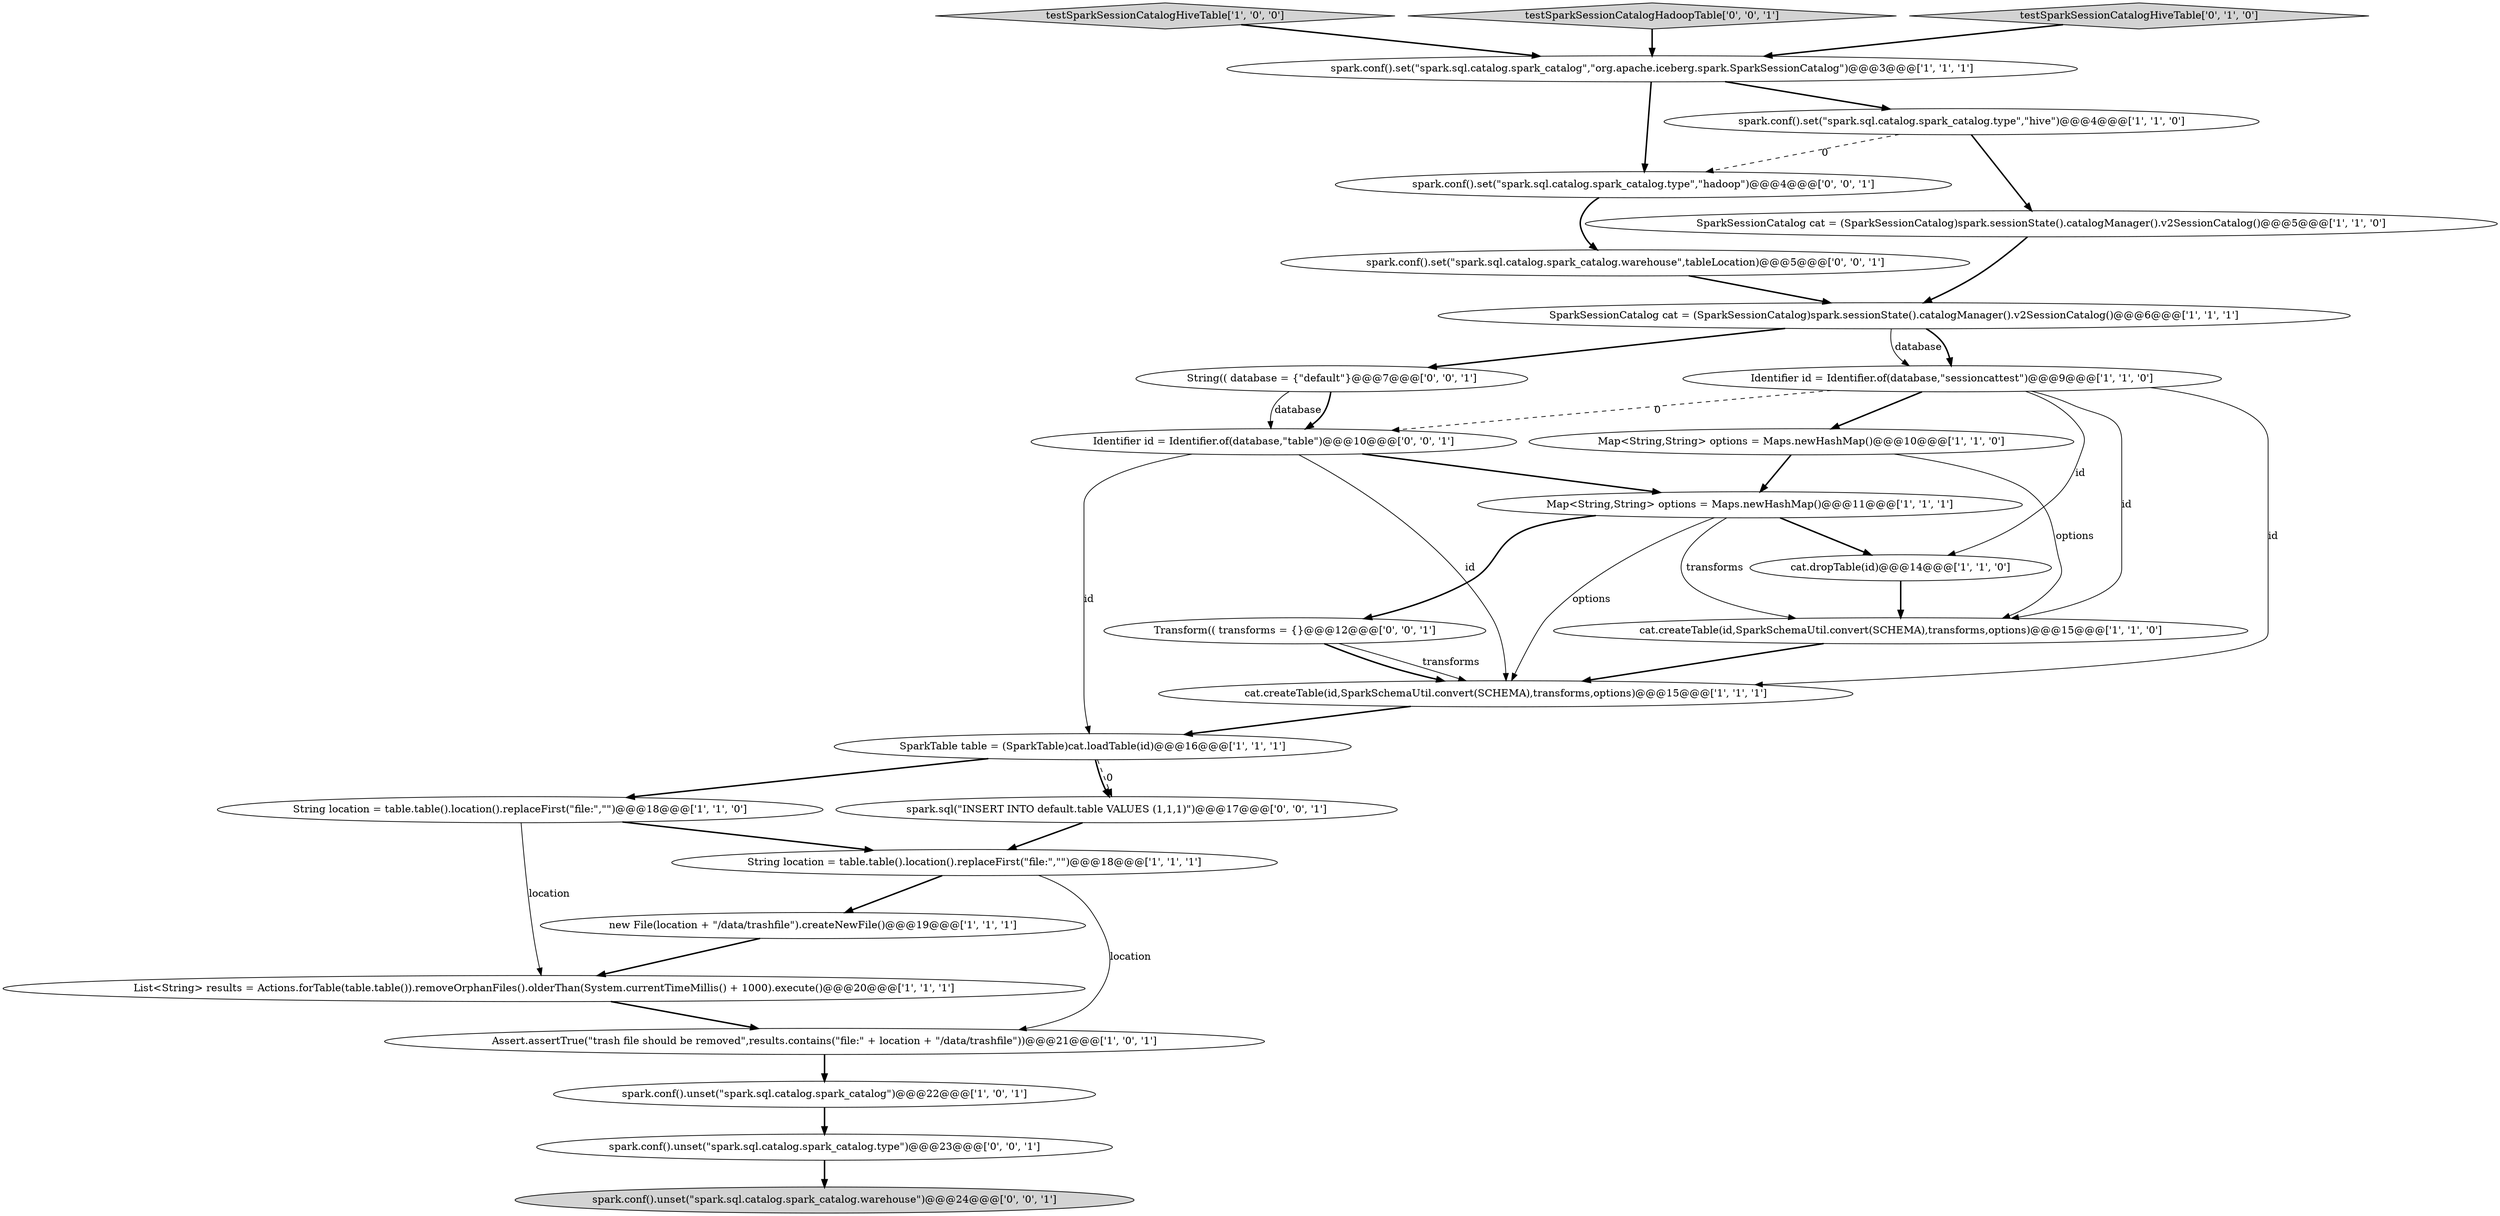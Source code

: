 digraph {
22 [style = filled, label = "spark.conf().set(\"spark.sql.catalog.spark_catalog.type\",\"hadoop\")@@@4@@@['0', '0', '1']", fillcolor = white, shape = ellipse image = "AAA0AAABBB3BBB"];
27 [style = filled, label = "spark.conf().set(\"spark.sql.catalog.spark_catalog.warehouse\",tableLocation)@@@5@@@['0', '0', '1']", fillcolor = white, shape = ellipse image = "AAA0AAABBB3BBB"];
10 [style = filled, label = "List<String> results = Actions.forTable(table.table()).removeOrphanFiles().olderThan(System.currentTimeMillis() + 1000).execute()@@@20@@@['1', '1', '1']", fillcolor = white, shape = ellipse image = "AAA0AAABBB1BBB"];
17 [style = filled, label = "spark.conf().unset(\"spark.sql.catalog.spark_catalog\")@@@22@@@['1', '0', '1']", fillcolor = white, shape = ellipse image = "AAA0AAABBB1BBB"];
7 [style = filled, label = "Map<String,String> options = Maps.newHashMap()@@@11@@@['1', '1', '1']", fillcolor = white, shape = ellipse image = "AAA0AAABBB1BBB"];
8 [style = filled, label = "SparkSessionCatalog cat = (SparkSessionCatalog)spark.sessionState().catalogManager().v2SessionCatalog()@@@5@@@['1', '1', '0']", fillcolor = white, shape = ellipse image = "AAA0AAABBB1BBB"];
21 [style = filled, label = "String(( database = {\"default\"}@@@7@@@['0', '0', '1']", fillcolor = white, shape = ellipse image = "AAA0AAABBB3BBB"];
11 [style = filled, label = "cat.createTable(id,SparkSchemaUtil.convert(SCHEMA),transforms,options)@@@15@@@['1', '1', '1']", fillcolor = white, shape = ellipse image = "AAA0AAABBB1BBB"];
1 [style = filled, label = "spark.conf().set(\"spark.sql.catalog.spark_catalog\",\"org.apache.iceberg.spark.SparkSessionCatalog\")@@@3@@@['1', '1', '1']", fillcolor = white, shape = ellipse image = "AAA0AAABBB1BBB"];
23 [style = filled, label = "Identifier id = Identifier.of(database,\"table\")@@@10@@@['0', '0', '1']", fillcolor = white, shape = ellipse image = "AAA0AAABBB3BBB"];
2 [style = filled, label = "Identifier id = Identifier.of(database,\"sessioncattest\")@@@9@@@['1', '1', '0']", fillcolor = white, shape = ellipse image = "AAA0AAABBB1BBB"];
5 [style = filled, label = "String location = table.table().location().replaceFirst(\"file:\",\"\")@@@18@@@['1', '1', '1']", fillcolor = white, shape = ellipse image = "AAA0AAABBB1BBB"];
26 [style = filled, label = "spark.sql(\"INSERT INTO default.table VALUES (1,1,1)\")@@@17@@@['0', '0', '1']", fillcolor = white, shape = ellipse image = "AAA0AAABBB3BBB"];
25 [style = filled, label = "spark.conf().unset(\"spark.sql.catalog.spark_catalog.type\")@@@23@@@['0', '0', '1']", fillcolor = white, shape = ellipse image = "AAA0AAABBB3BBB"];
4 [style = filled, label = "cat.dropTable(id)@@@14@@@['1', '1', '0']", fillcolor = white, shape = ellipse image = "AAA0AAABBB1BBB"];
19 [style = filled, label = "spark.conf().unset(\"spark.sql.catalog.spark_catalog.warehouse\")@@@24@@@['0', '0', '1']", fillcolor = lightgray, shape = ellipse image = "AAA0AAABBB3BBB"];
24 [style = filled, label = "Transform(( transforms = {}@@@12@@@['0', '0', '1']", fillcolor = white, shape = ellipse image = "AAA0AAABBB3BBB"];
3 [style = filled, label = "testSparkSessionCatalogHiveTable['1', '0', '0']", fillcolor = lightgray, shape = diamond image = "AAA0AAABBB1BBB"];
9 [style = filled, label = "Map<String,String> options = Maps.newHashMap()@@@10@@@['1', '1', '0']", fillcolor = white, shape = ellipse image = "AAA0AAABBB1BBB"];
16 [style = filled, label = "String location = table.table().location().replaceFirst(\"file:\",\"\")@@@18@@@['1', '1', '0']", fillcolor = white, shape = ellipse image = "AAA0AAABBB1BBB"];
12 [style = filled, label = "new File(location + \"/data/trashfile\").createNewFile()@@@19@@@['1', '1', '1']", fillcolor = white, shape = ellipse image = "AAA0AAABBB1BBB"];
15 [style = filled, label = "Assert.assertTrue(\"trash file should be removed\",results.contains(\"file:\" + location + \"/data/trashfile\"))@@@21@@@['1', '0', '1']", fillcolor = white, shape = ellipse image = "AAA0AAABBB1BBB"];
20 [style = filled, label = "testSparkSessionCatalogHadoopTable['0', '0', '1']", fillcolor = lightgray, shape = diamond image = "AAA0AAABBB3BBB"];
0 [style = filled, label = "SparkSessionCatalog cat = (SparkSessionCatalog)spark.sessionState().catalogManager().v2SessionCatalog()@@@6@@@['1', '1', '1']", fillcolor = white, shape = ellipse image = "AAA0AAABBB1BBB"];
14 [style = filled, label = "SparkTable table = (SparkTable)cat.loadTable(id)@@@16@@@['1', '1', '1']", fillcolor = white, shape = ellipse image = "AAA0AAABBB1BBB"];
6 [style = filled, label = "cat.createTable(id,SparkSchemaUtil.convert(SCHEMA),transforms,options)@@@15@@@['1', '1', '0']", fillcolor = white, shape = ellipse image = "AAA0AAABBB1BBB"];
13 [style = filled, label = "spark.conf().set(\"spark.sql.catalog.spark_catalog.type\",\"hive\")@@@4@@@['1', '1', '0']", fillcolor = white, shape = ellipse image = "AAA0AAABBB1BBB"];
18 [style = filled, label = "testSparkSessionCatalogHiveTable['0', '1', '0']", fillcolor = lightgray, shape = diamond image = "AAA0AAABBB2BBB"];
4->6 [style = bold, label=""];
9->6 [style = solid, label="options"];
0->2 [style = solid, label="database"];
7->24 [style = bold, label=""];
23->11 [style = solid, label="id"];
14->16 [style = bold, label=""];
8->0 [style = bold, label=""];
25->19 [style = bold, label=""];
13->22 [style = dashed, label="0"];
6->11 [style = bold, label=""];
22->27 [style = bold, label=""];
27->0 [style = bold, label=""];
2->4 [style = solid, label="id"];
24->11 [style = bold, label=""];
7->11 [style = solid, label="options"];
5->15 [style = solid, label="location"];
14->26 [style = bold, label=""];
14->26 [style = dashed, label="0"];
11->14 [style = bold, label=""];
20->1 [style = bold, label=""];
3->1 [style = bold, label=""];
9->7 [style = bold, label=""];
12->10 [style = bold, label=""];
2->9 [style = bold, label=""];
2->6 [style = solid, label="id"];
26->5 [style = bold, label=""];
7->6 [style = solid, label="transforms"];
21->23 [style = solid, label="database"];
7->4 [style = bold, label=""];
23->14 [style = solid, label="id"];
2->11 [style = solid, label="id"];
0->21 [style = bold, label=""];
16->10 [style = solid, label="location"];
23->7 [style = bold, label=""];
2->23 [style = dashed, label="0"];
16->5 [style = bold, label=""];
18->1 [style = bold, label=""];
5->12 [style = bold, label=""];
10->15 [style = bold, label=""];
13->8 [style = bold, label=""];
0->2 [style = bold, label=""];
1->22 [style = bold, label=""];
21->23 [style = bold, label=""];
24->11 [style = solid, label="transforms"];
17->25 [style = bold, label=""];
1->13 [style = bold, label=""];
15->17 [style = bold, label=""];
}
